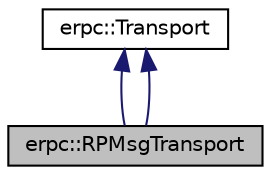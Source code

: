 digraph "erpc::RPMsgTransport"
{
  edge [fontname="Helvetica",fontsize="10",labelfontname="Helvetica",labelfontsize="10"];
  node [fontname="Helvetica",fontsize="10",shape=record];
  Node1 [label="erpc::RPMsgTransport",height=0.2,width=0.4,color="black", fillcolor="grey75", style="filled", fontcolor="black"];
  Node2 -> Node1 [dir="back",color="midnightblue",fontsize="10",style="solid",fontname="Helvetica"];
  Node2 [label="erpc::Transport",height=0.2,width=0.4,color="black", fillcolor="white", style="filled",URL="$classerpc_1_1_transport.html",tooltip="Abstract interface for transport layer. "];
  Node2 -> Node1 [dir="back",color="midnightblue",fontsize="10",style="solid",fontname="Helvetica"];
}
